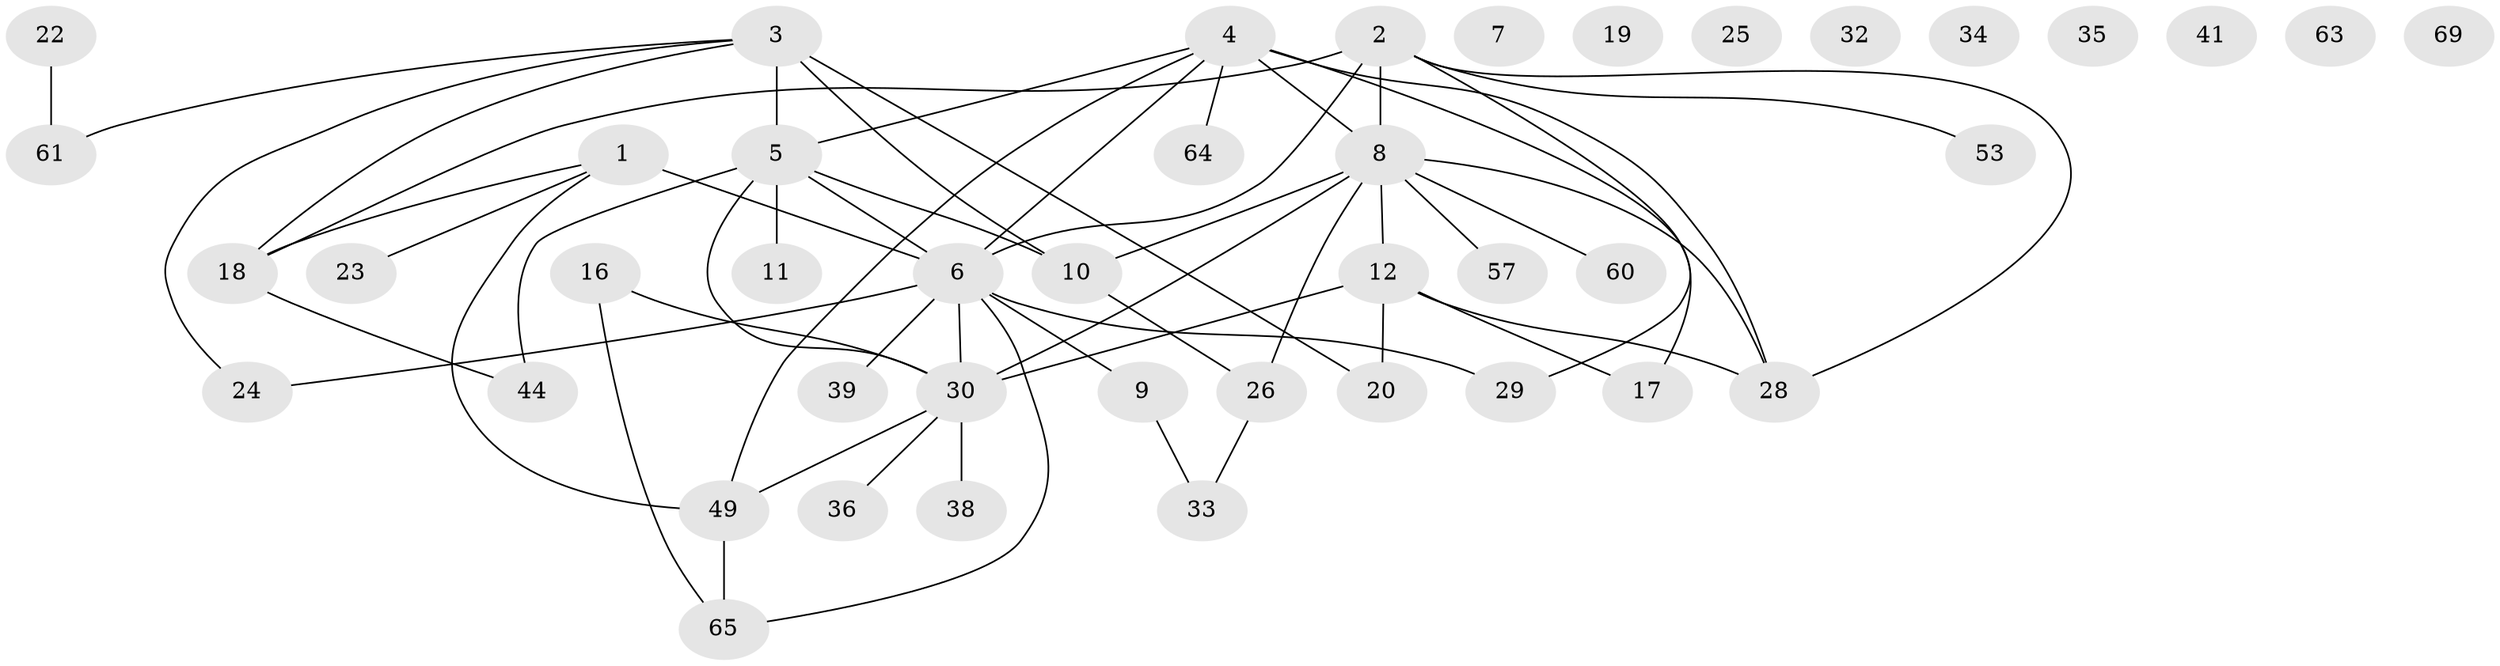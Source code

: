 // original degree distribution, {6: 0.04597701149425287, 1: 0.22988505747126436, 3: 0.21839080459770116, 5: 0.10344827586206896, 2: 0.22988505747126436, 0: 0.08045977011494253, 4: 0.09195402298850575}
// Generated by graph-tools (version 1.1) at 2025/13/03/09/25 04:13:08]
// undirected, 43 vertices, 56 edges
graph export_dot {
graph [start="1"]
  node [color=gray90,style=filled];
  1 [super="+14"];
  2 [super="+31"];
  3 [super="+13"];
  4 [super="+46"];
  5 [super="+86+70"];
  6 [super="+82+73+66"];
  7 [super="+55"];
  8 [super="+48+56+40"];
  9 [super="+58"];
  10 [super="+84"];
  11;
  12 [super="+52+15"];
  16 [super="+50"];
  17;
  18 [super="+71+27"];
  19 [super="+47"];
  20 [super="+62"];
  22 [super="+54"];
  23;
  24;
  25;
  26;
  28 [super="+45"];
  29;
  30 [super="+42+37"];
  32;
  33;
  34;
  35;
  36 [super="+51"];
  38;
  39 [super="+87"];
  41;
  44;
  49 [super="+77"];
  53;
  57;
  60;
  61;
  63;
  64;
  65 [super="+68"];
  69;
  1 -- 49;
  1 -- 6 [weight=3];
  1 -- 23;
  1 -- 18;
  2 -- 18;
  2 -- 53;
  2 -- 6 [weight=3];
  2 -- 8 [weight=2];
  2 -- 28;
  2 -- 29;
  3 -- 24;
  3 -- 18;
  3 -- 20;
  3 -- 10;
  3 -- 61;
  3 -- 5 [weight=2];
  4 -- 49;
  4 -- 64;
  4 -- 17;
  4 -- 6;
  4 -- 8 [weight=2];
  4 -- 28;
  4 -- 5;
  5 -- 44;
  5 -- 6;
  5 -- 30;
  5 -- 10;
  5 -- 11;
  6 -- 24;
  6 -- 29;
  6 -- 65;
  6 -- 39;
  6 -- 30;
  6 -- 9;
  8 -- 57;
  8 -- 28 [weight=2];
  8 -- 26;
  8 -- 60;
  8 -- 30;
  8 -- 10;
  8 -- 12;
  9 -- 33;
  10 -- 26;
  12 -- 30;
  12 -- 17;
  12 -- 20;
  12 -- 28;
  16 -- 65;
  16 -- 30;
  18 -- 44;
  22 -- 61;
  26 -- 33;
  30 -- 49;
  30 -- 38;
  30 -- 36;
  49 -- 65;
}
